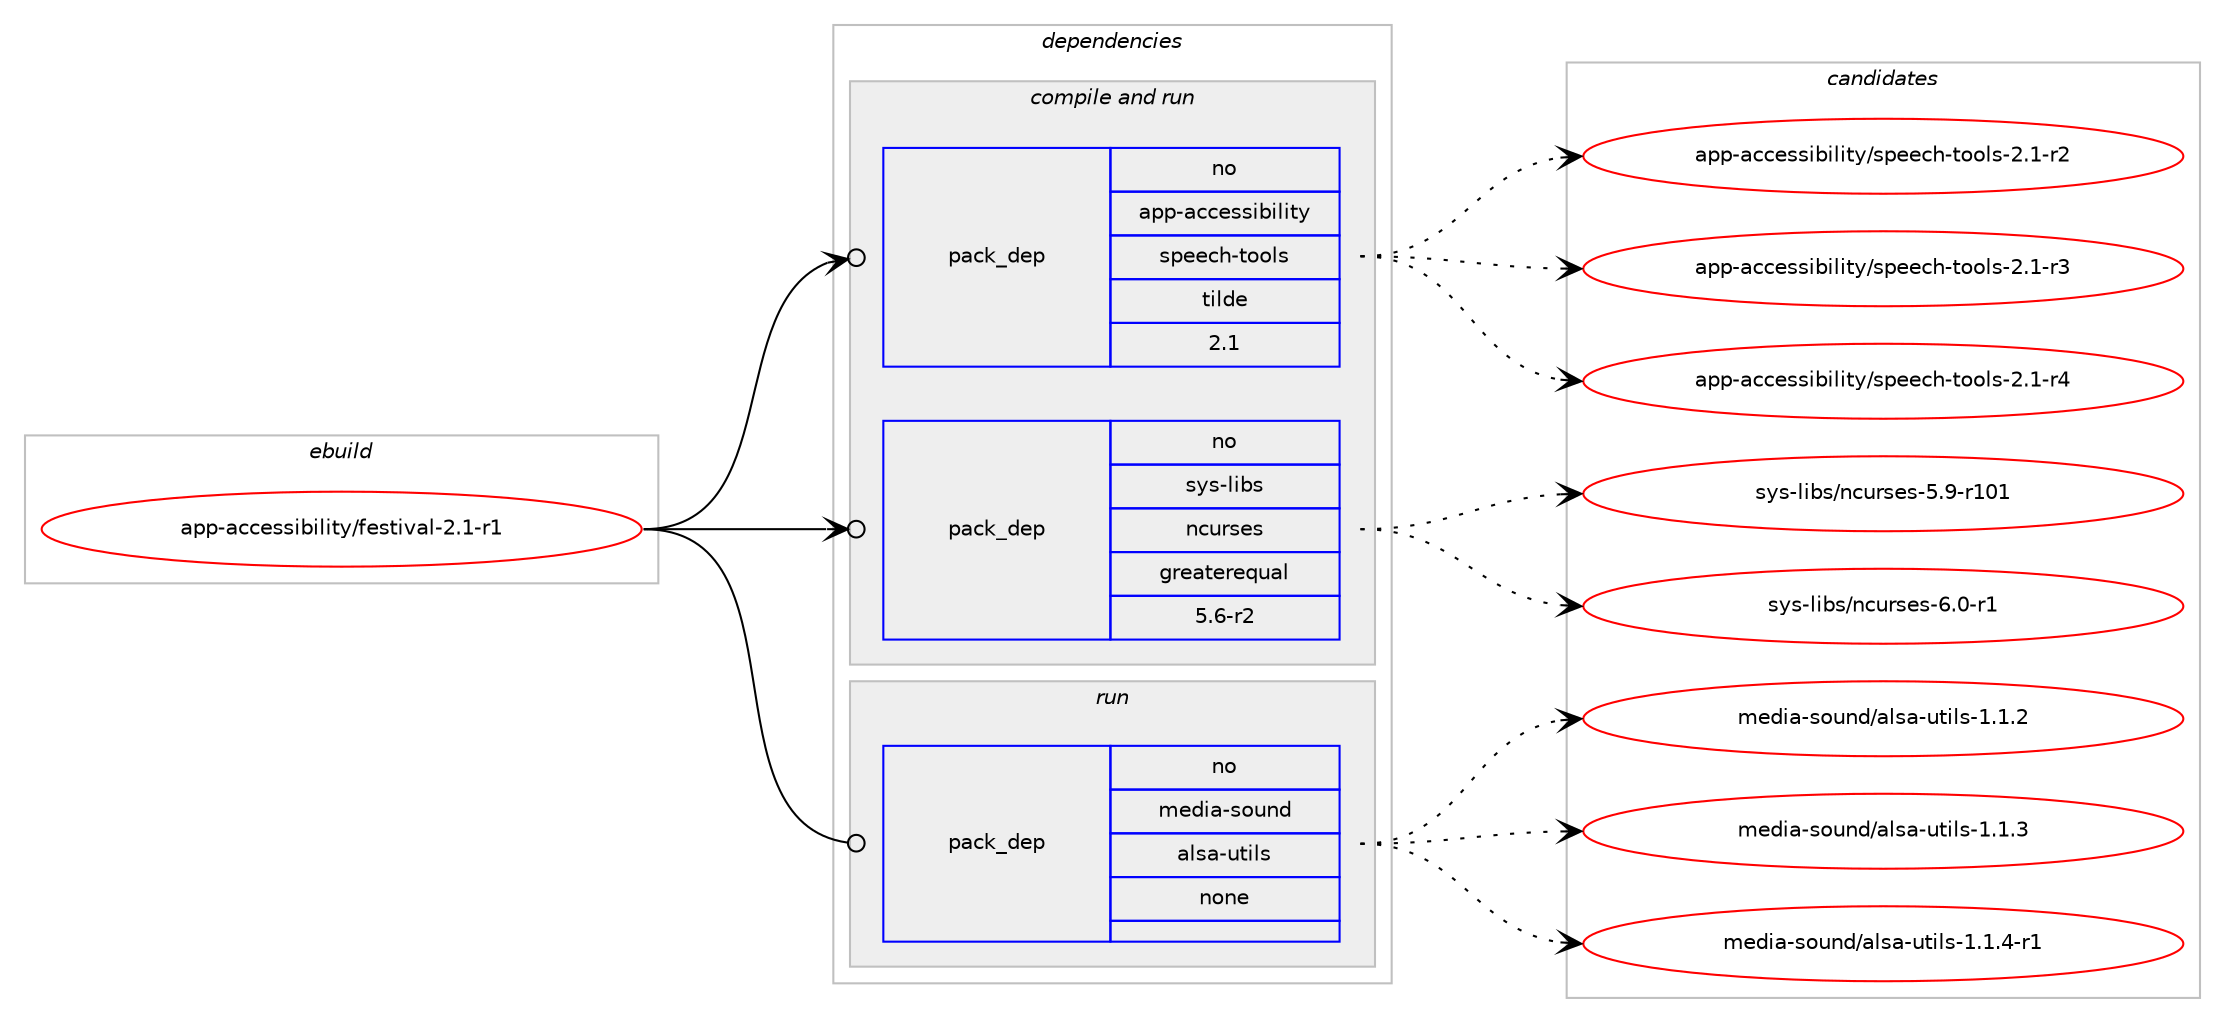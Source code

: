 digraph prolog {

# *************
# Graph options
# *************

newrank=true;
concentrate=true;
compound=true;
graph [rankdir=LR,fontname=Helvetica,fontsize=10,ranksep=1.5];#, ranksep=2.5, nodesep=0.2];
edge  [arrowhead=vee];
node  [fontname=Helvetica,fontsize=10];

# **********
# The ebuild
# **********

subgraph cluster_leftcol {
color=gray;
rank=same;
label=<<i>ebuild</i>>;
id [label="app-accessibility/festival-2.1-r1", color=red, width=4, href="../app-accessibility/festival-2.1-r1.svg"];
}

# ****************
# The dependencies
# ****************

subgraph cluster_midcol {
color=gray;
label=<<i>dependencies</i>>;
subgraph cluster_compile {
fillcolor="#eeeeee";
style=filled;
label=<<i>compile</i>>;
}
subgraph cluster_compileandrun {
fillcolor="#eeeeee";
style=filled;
label=<<i>compile and run</i>>;
subgraph pack198 {
dependency250 [label=<<TABLE BORDER="0" CELLBORDER="1" CELLSPACING="0" CELLPADDING="4" WIDTH="220"><TR><TD ROWSPAN="6" CELLPADDING="30">pack_dep</TD></TR><TR><TD WIDTH="110">no</TD></TR><TR><TD>app-accessibility</TD></TR><TR><TD>speech-tools</TD></TR><TR><TD>tilde</TD></TR><TR><TD>2.1</TD></TR></TABLE>>, shape=none, color=blue];
}
id:e -> dependency250:w [weight=20,style="solid",arrowhead="odotvee"];
subgraph pack199 {
dependency251 [label=<<TABLE BORDER="0" CELLBORDER="1" CELLSPACING="0" CELLPADDING="4" WIDTH="220"><TR><TD ROWSPAN="6" CELLPADDING="30">pack_dep</TD></TR><TR><TD WIDTH="110">no</TD></TR><TR><TD>sys-libs</TD></TR><TR><TD>ncurses</TD></TR><TR><TD>greaterequal</TD></TR><TR><TD>5.6-r2</TD></TR></TABLE>>, shape=none, color=blue];
}
id:e -> dependency251:w [weight=20,style="solid",arrowhead="odotvee"];
}
subgraph cluster_run {
fillcolor="#eeeeee";
style=filled;
label=<<i>run</i>>;
subgraph pack200 {
dependency252 [label=<<TABLE BORDER="0" CELLBORDER="1" CELLSPACING="0" CELLPADDING="4" WIDTH="220"><TR><TD ROWSPAN="6" CELLPADDING="30">pack_dep</TD></TR><TR><TD WIDTH="110">no</TD></TR><TR><TD>media-sound</TD></TR><TR><TD>alsa-utils</TD></TR><TR><TD>none</TD></TR><TR><TD></TD></TR></TABLE>>, shape=none, color=blue];
}
id:e -> dependency252:w [weight=20,style="solid",arrowhead="odot"];
}
}

# **************
# The candidates
# **************

subgraph cluster_choices {
rank=same;
color=gray;
label=<<i>candidates</i>>;

subgraph choice198 {
color=black;
nodesep=1;
choice971121124597999910111511510598105108105116121471151121011019910445116111111108115455046494511450 [label="app-accessibility/speech-tools-2.1-r2", color=red, width=4,href="../app-accessibility/speech-tools-2.1-r2.svg"];
choice971121124597999910111511510598105108105116121471151121011019910445116111111108115455046494511451 [label="app-accessibility/speech-tools-2.1-r3", color=red, width=4,href="../app-accessibility/speech-tools-2.1-r3.svg"];
choice971121124597999910111511510598105108105116121471151121011019910445116111111108115455046494511452 [label="app-accessibility/speech-tools-2.1-r4", color=red, width=4,href="../app-accessibility/speech-tools-2.1-r4.svg"];
dependency250:e -> choice971121124597999910111511510598105108105116121471151121011019910445116111111108115455046494511450:w [style=dotted,weight="100"];
dependency250:e -> choice971121124597999910111511510598105108105116121471151121011019910445116111111108115455046494511451:w [style=dotted,weight="100"];
dependency250:e -> choice971121124597999910111511510598105108105116121471151121011019910445116111111108115455046494511452:w [style=dotted,weight="100"];
}
subgraph choice199 {
color=black;
nodesep=1;
choice115121115451081059811547110991171141151011154553465745114494849 [label="sys-libs/ncurses-5.9-r101", color=red, width=4,href="../sys-libs/ncurses-5.9-r101.svg"];
choice11512111545108105981154711099117114115101115455446484511449 [label="sys-libs/ncurses-6.0-r1", color=red, width=4,href="../sys-libs/ncurses-6.0-r1.svg"];
dependency251:e -> choice115121115451081059811547110991171141151011154553465745114494849:w [style=dotted,weight="100"];
dependency251:e -> choice11512111545108105981154711099117114115101115455446484511449:w [style=dotted,weight="100"];
}
subgraph choice200 {
color=black;
nodesep=1;
choice109101100105974511511111711010047971081159745117116105108115454946494650 [label="media-sound/alsa-utils-1.1.2", color=red, width=4,href="../media-sound/alsa-utils-1.1.2.svg"];
choice109101100105974511511111711010047971081159745117116105108115454946494651 [label="media-sound/alsa-utils-1.1.3", color=red, width=4,href="../media-sound/alsa-utils-1.1.3.svg"];
choice1091011001059745115111117110100479710811597451171161051081154549464946524511449 [label="media-sound/alsa-utils-1.1.4-r1", color=red, width=4,href="../media-sound/alsa-utils-1.1.4-r1.svg"];
dependency252:e -> choice109101100105974511511111711010047971081159745117116105108115454946494650:w [style=dotted,weight="100"];
dependency252:e -> choice109101100105974511511111711010047971081159745117116105108115454946494651:w [style=dotted,weight="100"];
dependency252:e -> choice1091011001059745115111117110100479710811597451171161051081154549464946524511449:w [style=dotted,weight="100"];
}
}

}
